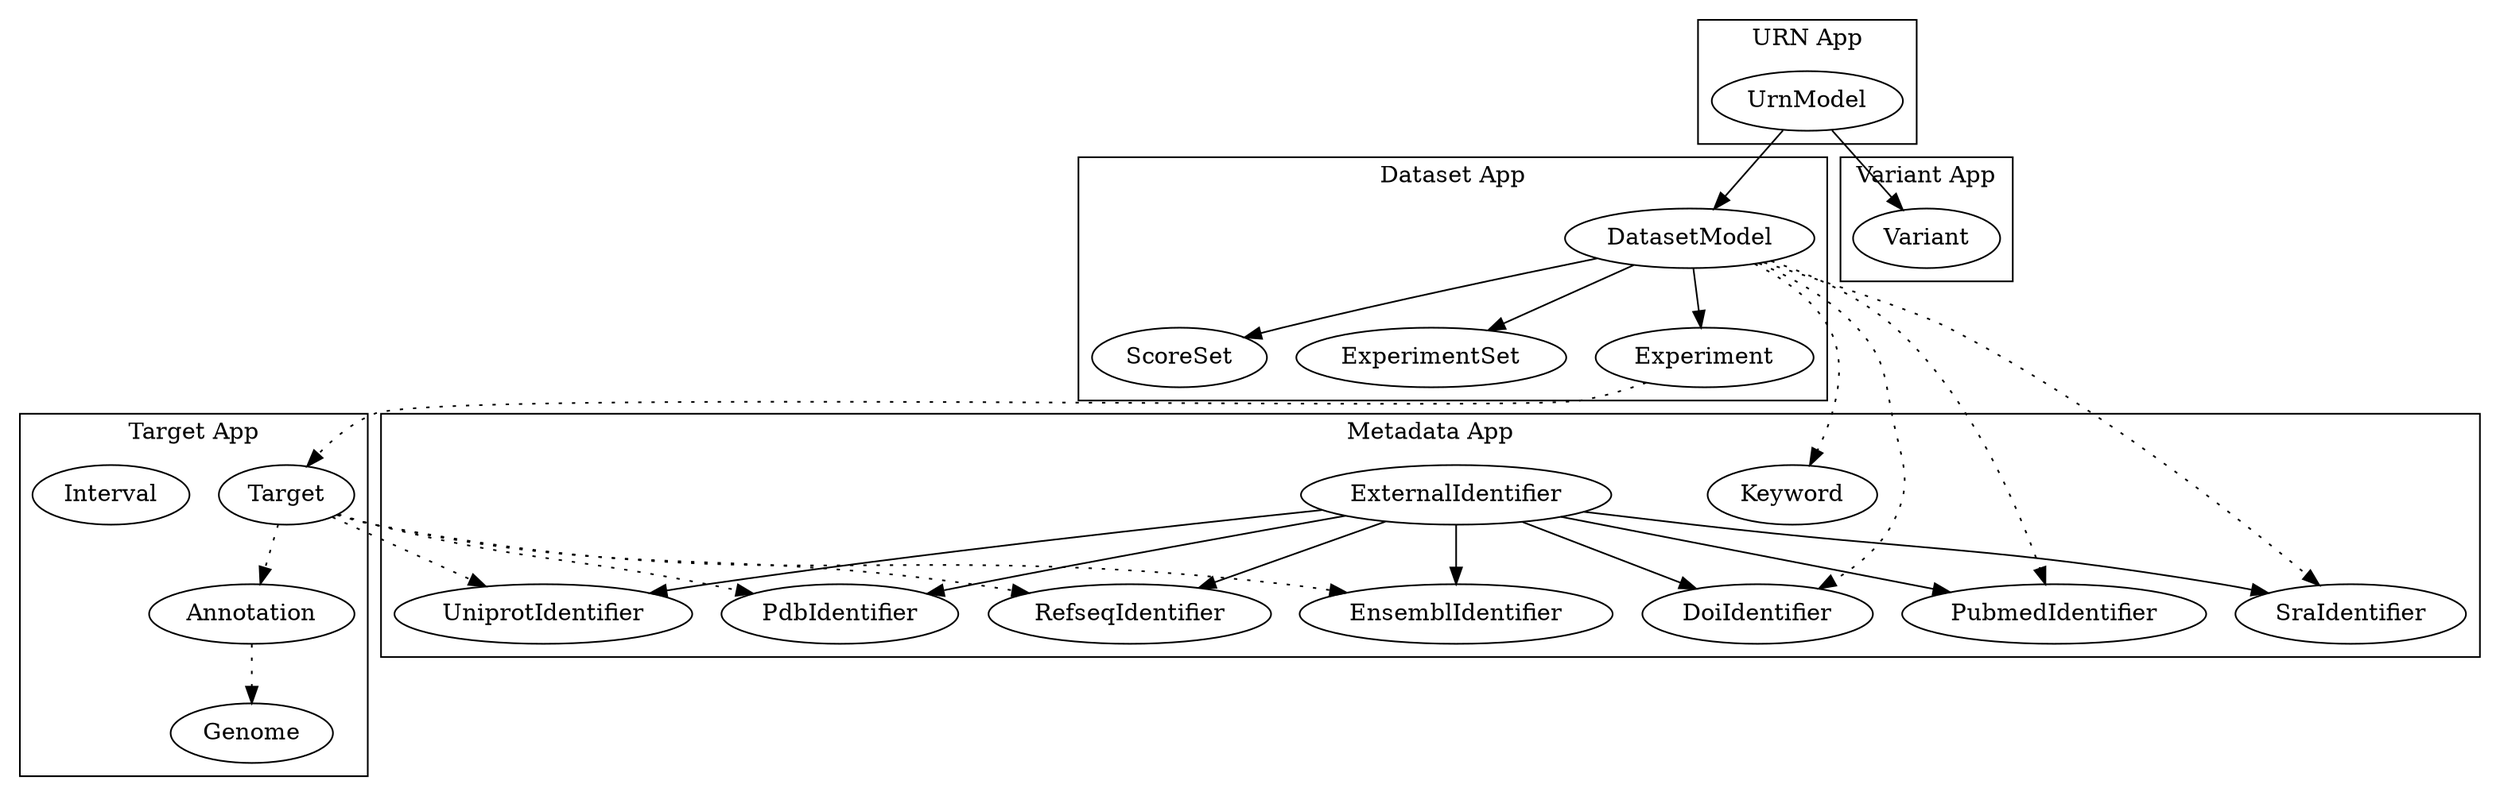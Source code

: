 digraph {
    subgraph clusterUrnApp {
        label="URN App";
        UrnModel;
    }
    subgraph clusterDatasetApp {
        label="Dataset App";
        DatasetModel;
        ExperimentSet;
        Experiment;
        ScoreSet;
        DatasetModel -> ExperimentSet;
        DatasetModel -> Experiment;
        DatasetModel -> ScoreSet;
    }
    subgraph clusterVariantApp {
        label="Variant App";
        Variant;
    }
    subgraph clusterMetadataApp {
        label="Metadata App";
        Keyword;
        ExternalIdentifier;
        SraIdentifier;
        DoiIdentifier;
        PubmedIdentifier;
        RefseqIdentifier;
        EnsemblIdentifier;
        UniprotIdentifier;
        PdbIdentifier;
        ExternalIdentifier -> SraIdentifier;
        ExternalIdentifier -> DoiIdentifier;
        ExternalIdentifier -> PubmedIdentifier;
        ExternalIdentifier -> RefseqIdentifier;
        ExternalIdentifier -> EnsemblIdentifier;
        ExternalIdentifier -> UniprotIdentifier;
        ExternalIdentifier -> PdbIdentifier;
    }
    subgraph clusterTargetApp {
        label="Target App";
        Target;
        Annotation;
        Interval;
        Genome;
        Target -> Annotation [style=dotted];
        Annotation -> Genome [style=dotted];
    }
    UrnModel -> DatasetModel;
    UrnModel -> Variant;
    DatasetModel -> Keyword [style=dotted];
    DatasetModel -> SraIdentifier [style=dotted];
    DatasetModel -> DoiIdentifier [style=dotted];
    DatasetModel -> PubmedIdentifier [style=dotted];
    Target -> RefseqIdentifier [style=dotted];
    Target -> EnsemblIdentifier [style=dotted];
    Target -> UniprotIdentifier [style=dotted];
    Target -> PdbIdentifier [style=dotted];
    Experiment -> Target [style=dotted];
    
}